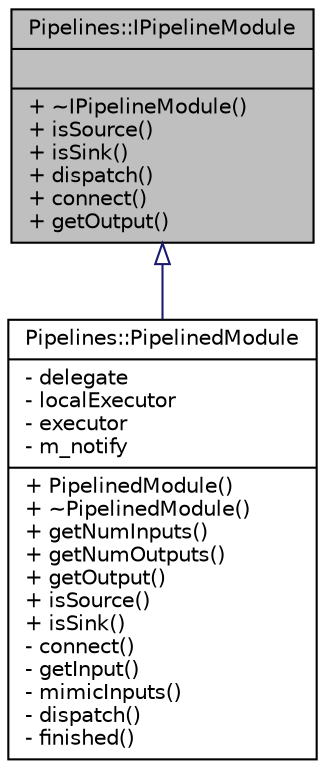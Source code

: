 digraph "Pipelines::IPipelineModule"
{
 // INTERACTIVE_SVG=YES
  edge [fontname="Helvetica",fontsize="10",labelfontname="Helvetica",labelfontsize="10"];
  node [fontname="Helvetica",fontsize="10",shape=record];
  Node1 [label="{Pipelines::IPipelineModule\n||+ ~IPipelineModule()\l+ isSource()\l+ isSink()\l+ dispatch()\l+ connect()\l+ getOutput()\l}",height=0.2,width=0.4,color="black", fillcolor="grey75", style="filled", fontcolor="black"];
  Node1 -> Node2 [dir="back",color="midnightblue",fontsize="10",style="solid",arrowtail="onormal",fontname="Helvetica"];
  Node2 [label="{Pipelines::PipelinedModule\n|- delegate\l- localExecutor\l- executor\l- m_notify\l|+ PipelinedModule()\l+ ~PipelinedModule()\l+ getNumInputs()\l+ getNumOutputs()\l+ getOutput()\l+ isSource()\l+ isSink()\l- connect()\l- getInput()\l- mimicInputs()\l- dispatch()\l- finished()\l}",height=0.2,width=0.4,color="black", fillcolor="white", style="filled",URL="$class_pipelines_1_1_pipelined_module.html"];
}
